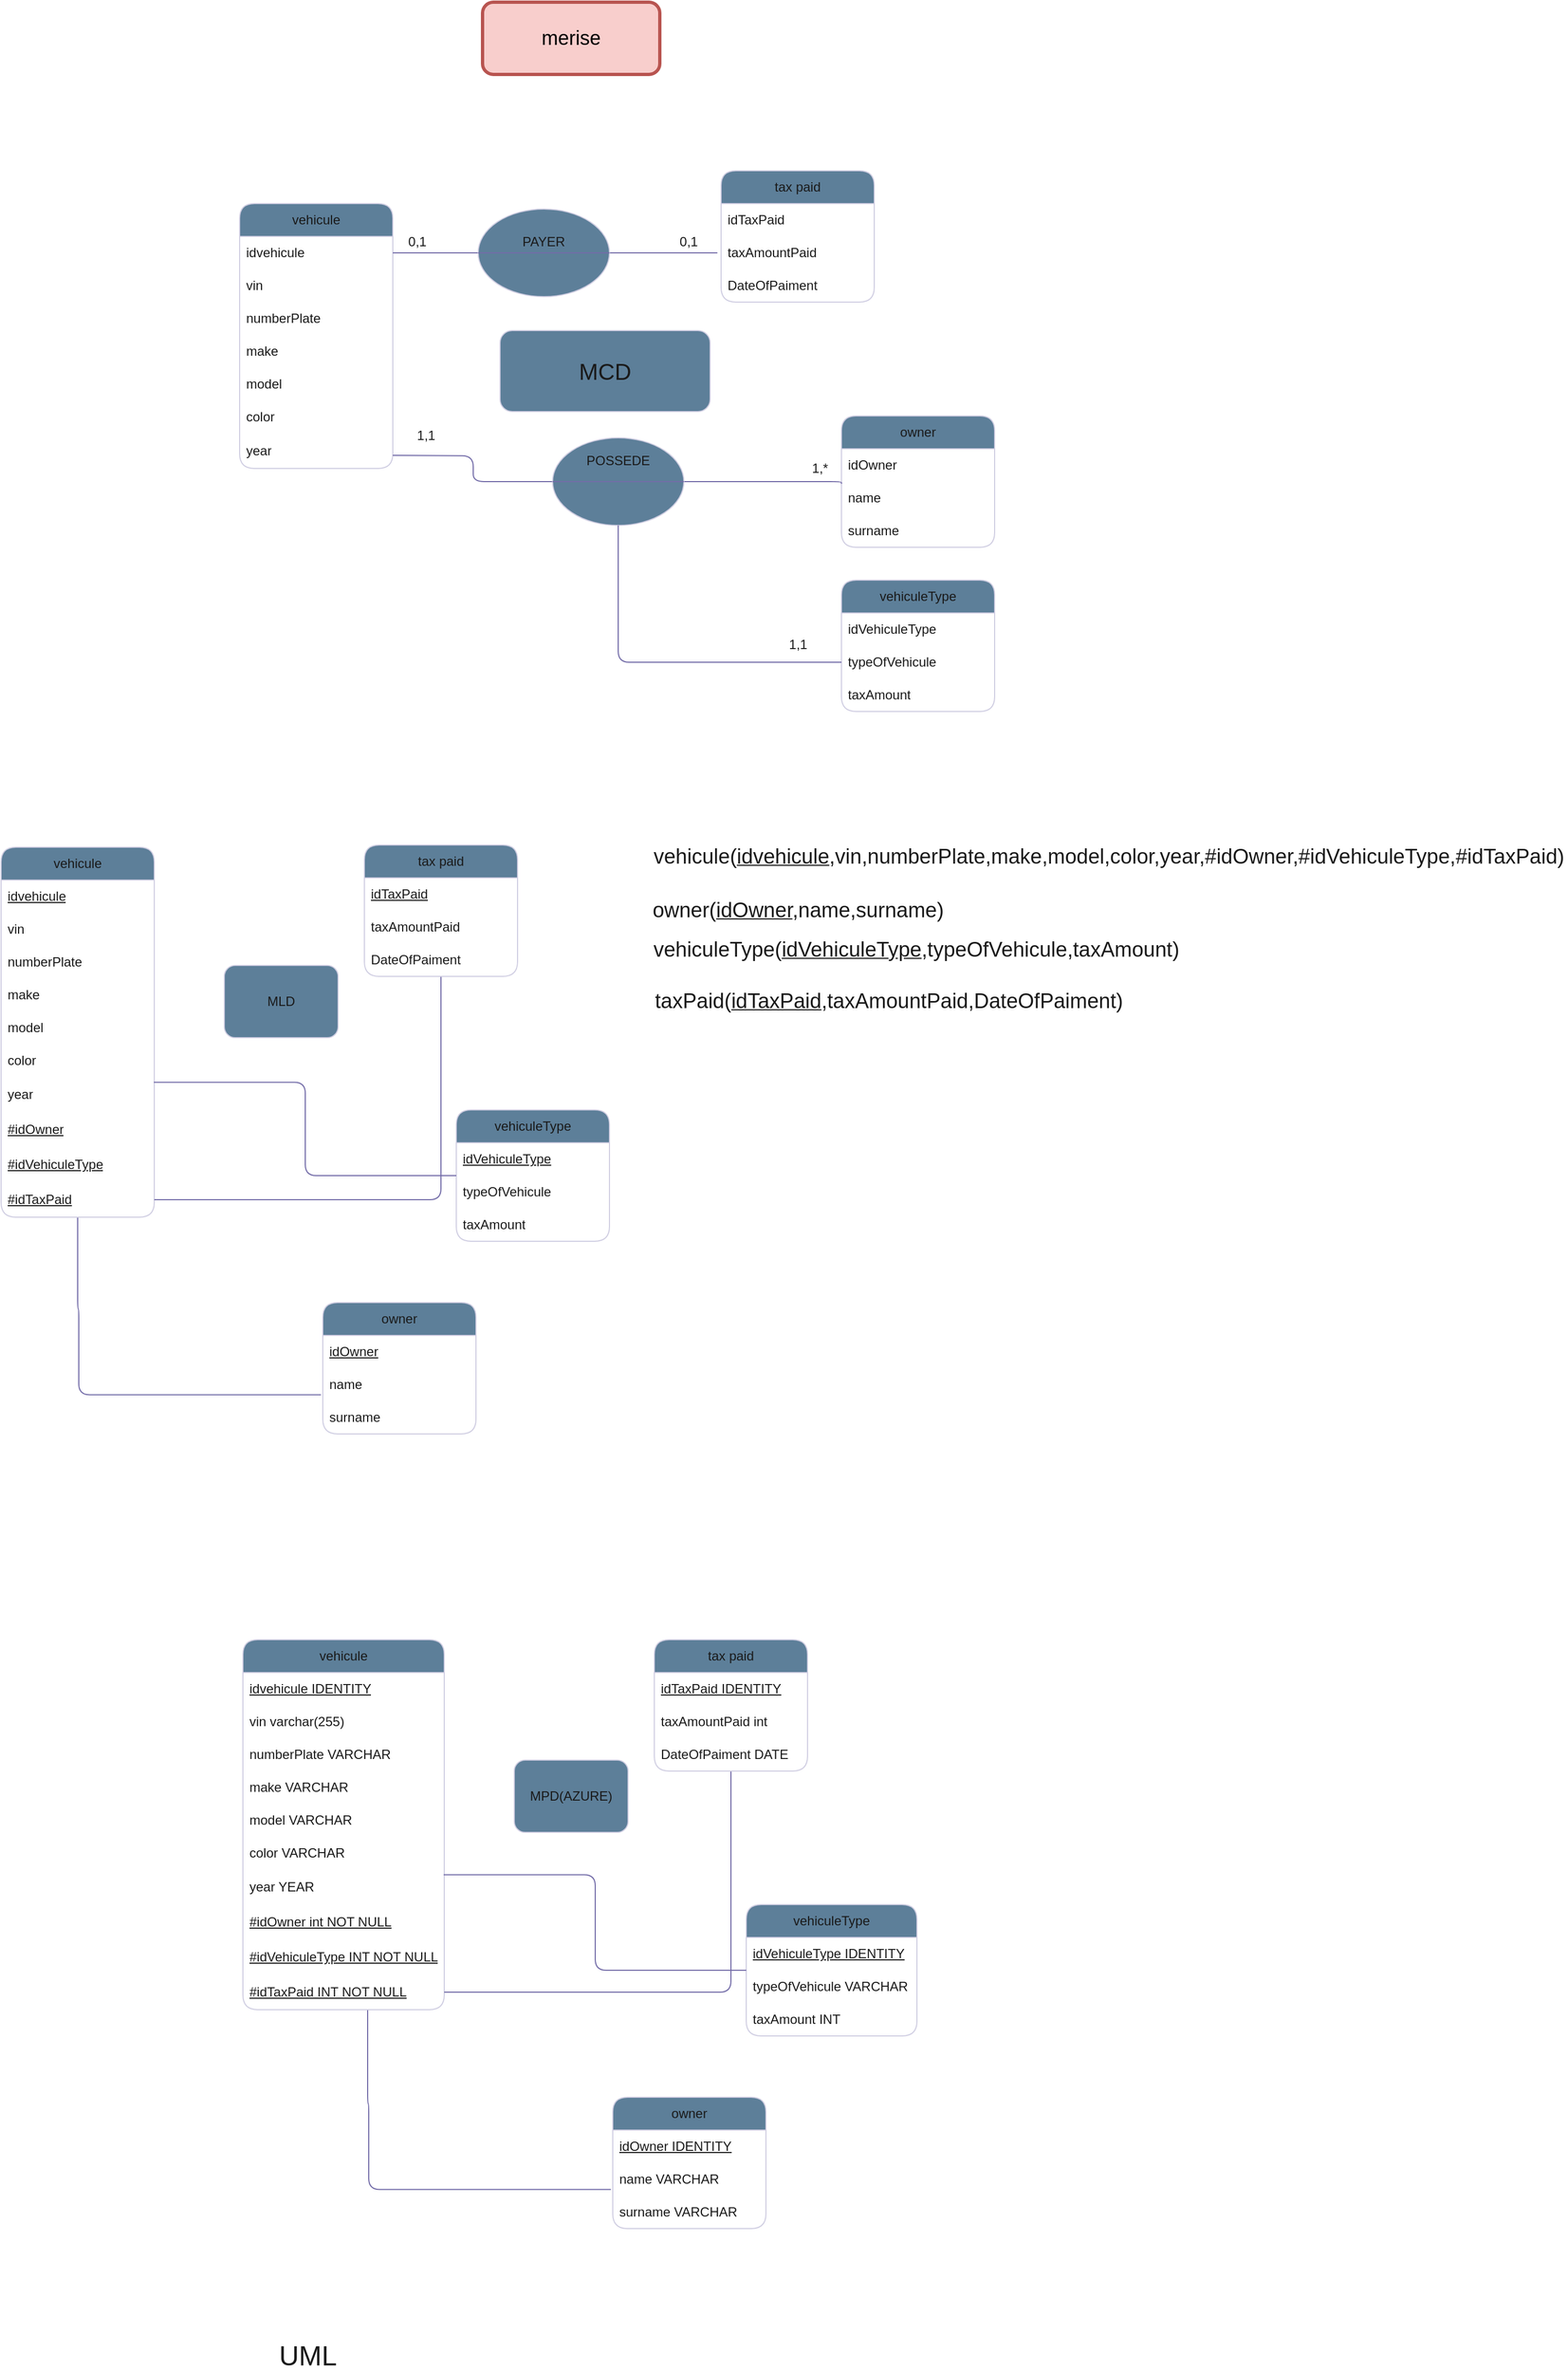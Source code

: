 <mxfile version="23.1.5" type="github">
  <diagram id="C5RBs43oDa-KdzZeNtuy" name="Page-1">
    <mxGraphModel dx="1429" dy="2435" grid="1" gridSize="22" guides="1" tooltips="1" connect="1" arrows="1" fold="1" page="1" pageScale="1" pageWidth="1200" pageHeight="1600" math="0" shadow="0">
      <root>
        <mxCell id="WIyWlLk6GJQsqaUBKTNV-0" />
        <mxCell id="WIyWlLk6GJQsqaUBKTNV-1" parent="WIyWlLk6GJQsqaUBKTNV-0" />
        <mxCell id="b2RJDhuck7k-rT2xG-7A-0" value="vehicule" style="swimlane;fontStyle=0;childLayout=stackLayout;horizontal=1;startSize=30;horizontalStack=0;resizeParent=1;resizeParentMax=0;resizeLast=0;collapsible=1;marginBottom=0;whiteSpace=wrap;html=1;rounded=1;labelBackgroundColor=none;fillColor=#5D7F99;strokeColor=#D0CEE2;fontColor=#1A1A1A;" parent="WIyWlLk6GJQsqaUBKTNV-1" vertex="1">
          <mxGeometry x="239" y="-1312" width="140" height="242" as="geometry" />
        </mxCell>
        <mxCell id="b2RJDhuck7k-rT2xG-7A-1" value="idvehicule" style="text;strokeColor=none;fillColor=none;align=left;verticalAlign=middle;spacingLeft=4;spacingRight=4;overflow=hidden;points=[[0,0.5],[1,0.5]];portConstraint=eastwest;rotatable=0;whiteSpace=wrap;html=1;rounded=1;labelBackgroundColor=none;fontColor=#1A1A1A;" parent="b2RJDhuck7k-rT2xG-7A-0" vertex="1">
          <mxGeometry y="30" width="140" height="30" as="geometry" />
        </mxCell>
        <mxCell id="b2RJDhuck7k-rT2xG-7A-2" value="vin" style="text;strokeColor=none;fillColor=none;align=left;verticalAlign=middle;spacingLeft=4;spacingRight=4;overflow=hidden;points=[[0,0.5],[1,0.5]];portConstraint=eastwest;rotatable=0;whiteSpace=wrap;html=1;rounded=1;labelBackgroundColor=none;fontColor=#1A1A1A;" parent="b2RJDhuck7k-rT2xG-7A-0" vertex="1">
          <mxGeometry y="60" width="140" height="30" as="geometry" />
        </mxCell>
        <mxCell id="b2RJDhuck7k-rT2xG-7A-3" value="numberPlate" style="text;strokeColor=none;fillColor=none;align=left;verticalAlign=middle;spacingLeft=4;spacingRight=4;overflow=hidden;points=[[0,0.5],[1,0.5]];portConstraint=eastwest;rotatable=0;whiteSpace=wrap;html=1;rounded=1;labelBackgroundColor=none;fontColor=#1A1A1A;" parent="b2RJDhuck7k-rT2xG-7A-0" vertex="1">
          <mxGeometry y="90" width="140" height="30" as="geometry" />
        </mxCell>
        <mxCell id="b2RJDhuck7k-rT2xG-7A-18" value="make" style="text;strokeColor=none;fillColor=none;align=left;verticalAlign=middle;spacingLeft=4;spacingRight=4;overflow=hidden;points=[[0,0.5],[1,0.5]];portConstraint=eastwest;rotatable=0;whiteSpace=wrap;html=1;rounded=1;labelBackgroundColor=none;fontColor=#1A1A1A;" parent="b2RJDhuck7k-rT2xG-7A-0" vertex="1">
          <mxGeometry y="120" width="140" height="30" as="geometry" />
        </mxCell>
        <mxCell id="b2RJDhuck7k-rT2xG-7A-17" value="model" style="text;strokeColor=none;fillColor=none;align=left;verticalAlign=middle;spacingLeft=4;spacingRight=4;overflow=hidden;points=[[0,0.5],[1,0.5]];portConstraint=eastwest;rotatable=0;whiteSpace=wrap;html=1;rounded=1;labelBackgroundColor=none;fontColor=#1A1A1A;" parent="b2RJDhuck7k-rT2xG-7A-0" vertex="1">
          <mxGeometry y="150" width="140" height="30" as="geometry" />
        </mxCell>
        <mxCell id="b2RJDhuck7k-rT2xG-7A-16" value="color" style="text;strokeColor=none;fillColor=none;align=left;verticalAlign=middle;spacingLeft=4;spacingRight=4;overflow=hidden;points=[[0,0.5],[1,0.5]];portConstraint=eastwest;rotatable=0;whiteSpace=wrap;html=1;rounded=1;labelBackgroundColor=none;fontColor=#1A1A1A;" parent="b2RJDhuck7k-rT2xG-7A-0" vertex="1">
          <mxGeometry y="180" width="140" height="30" as="geometry" />
        </mxCell>
        <mxCell id="b2RJDhuck7k-rT2xG-7A-20" value="year" style="text;strokeColor=none;fillColor=none;align=left;verticalAlign=middle;spacingLeft=4;spacingRight=4;overflow=hidden;points=[[0,0.5],[1,0.5]];portConstraint=eastwest;rotatable=0;whiteSpace=wrap;html=1;rounded=1;labelBackgroundColor=none;fontColor=#1A1A1A;" parent="b2RJDhuck7k-rT2xG-7A-0" vertex="1">
          <mxGeometry y="210" width="140" height="32" as="geometry" />
        </mxCell>
        <mxCell id="b2RJDhuck7k-rT2xG-7A-4" value="tax paid" style="swimlane;fontStyle=0;childLayout=stackLayout;horizontal=1;startSize=30;horizontalStack=0;resizeParent=1;resizeParentMax=0;resizeLast=0;collapsible=1;marginBottom=0;whiteSpace=wrap;html=1;rounded=1;labelBackgroundColor=none;fillColor=#5D7F99;strokeColor=#D0CEE2;fontColor=#1A1A1A;" parent="WIyWlLk6GJQsqaUBKTNV-1" vertex="1">
          <mxGeometry x="679" y="-1342" width="140" height="120" as="geometry" />
        </mxCell>
        <mxCell id="b2RJDhuck7k-rT2xG-7A-5" value="idTaxPaid" style="text;strokeColor=none;fillColor=none;align=left;verticalAlign=middle;spacingLeft=4;spacingRight=4;overflow=hidden;points=[[0,0.5],[1,0.5]];portConstraint=eastwest;rotatable=0;whiteSpace=wrap;html=1;rounded=1;labelBackgroundColor=none;fontColor=#1A1A1A;" parent="b2RJDhuck7k-rT2xG-7A-4" vertex="1">
          <mxGeometry y="30" width="140" height="30" as="geometry" />
        </mxCell>
        <mxCell id="b2RJDhuck7k-rT2xG-7A-6" value="taxAmountPaid" style="text;strokeColor=none;fillColor=none;align=left;verticalAlign=middle;spacingLeft=4;spacingRight=4;overflow=hidden;points=[[0,0.5],[1,0.5]];portConstraint=eastwest;rotatable=0;whiteSpace=wrap;html=1;rounded=1;labelBackgroundColor=none;fontColor=#1A1A1A;" parent="b2RJDhuck7k-rT2xG-7A-4" vertex="1">
          <mxGeometry y="60" width="140" height="30" as="geometry" />
        </mxCell>
        <mxCell id="b2RJDhuck7k-rT2xG-7A-7" value="DateOfPaiment" style="text;strokeColor=none;fillColor=none;align=left;verticalAlign=middle;spacingLeft=4;spacingRight=4;overflow=hidden;points=[[0,0.5],[1,0.5]];portConstraint=eastwest;rotatable=0;whiteSpace=wrap;html=1;rounded=1;labelBackgroundColor=none;fontColor=#1A1A1A;" parent="b2RJDhuck7k-rT2xG-7A-4" vertex="1">
          <mxGeometry y="90" width="140" height="30" as="geometry" />
        </mxCell>
        <mxCell id="b2RJDhuck7k-rT2xG-7A-8" value="owner" style="swimlane;fontStyle=0;childLayout=stackLayout;horizontal=1;startSize=30;horizontalStack=0;resizeParent=1;resizeParentMax=0;resizeLast=0;collapsible=1;marginBottom=0;whiteSpace=wrap;html=1;rounded=1;labelBackgroundColor=none;fillColor=#5D7F99;strokeColor=#D0CEE2;fontColor=#1A1A1A;" parent="WIyWlLk6GJQsqaUBKTNV-1" vertex="1">
          <mxGeometry x="789" y="-1118" width="140" height="120" as="geometry" />
        </mxCell>
        <mxCell id="b2RJDhuck7k-rT2xG-7A-9" value="idOwner" style="text;strokeColor=none;fillColor=none;align=left;verticalAlign=middle;spacingLeft=4;spacingRight=4;overflow=hidden;points=[[0,0.5],[1,0.5]];portConstraint=eastwest;rotatable=0;whiteSpace=wrap;html=1;rounded=1;labelBackgroundColor=none;fontColor=#1A1A1A;" parent="b2RJDhuck7k-rT2xG-7A-8" vertex="1">
          <mxGeometry y="30" width="140" height="30" as="geometry" />
        </mxCell>
        <mxCell id="b2RJDhuck7k-rT2xG-7A-10" value="name" style="text;strokeColor=none;fillColor=none;align=left;verticalAlign=middle;spacingLeft=4;spacingRight=4;overflow=hidden;points=[[0,0.5],[1,0.5]];portConstraint=eastwest;rotatable=0;whiteSpace=wrap;html=1;rounded=1;labelBackgroundColor=none;fontColor=#1A1A1A;" parent="b2RJDhuck7k-rT2xG-7A-8" vertex="1">
          <mxGeometry y="60" width="140" height="30" as="geometry" />
        </mxCell>
        <mxCell id="b2RJDhuck7k-rT2xG-7A-11" value="surname" style="text;strokeColor=none;fillColor=none;align=left;verticalAlign=middle;spacingLeft=4;spacingRight=4;overflow=hidden;points=[[0,0.5],[1,0.5]];portConstraint=eastwest;rotatable=0;whiteSpace=wrap;html=1;rounded=1;labelBackgroundColor=none;fontColor=#1A1A1A;" parent="b2RJDhuck7k-rT2xG-7A-8" vertex="1">
          <mxGeometry y="90" width="140" height="30" as="geometry" />
        </mxCell>
        <mxCell id="b2RJDhuck7k-rT2xG-7A-12" value="vehiculeType" style="swimlane;fontStyle=0;childLayout=stackLayout;horizontal=1;startSize=30;horizontalStack=0;resizeParent=1;resizeParentMax=0;resizeLast=0;collapsible=1;marginBottom=0;whiteSpace=wrap;html=1;rounded=1;labelBackgroundColor=none;fillColor=#5D7F99;strokeColor=#D0CEE2;fontColor=#1A1A1A;" parent="WIyWlLk6GJQsqaUBKTNV-1" vertex="1">
          <mxGeometry x="789" y="-968" width="140" height="120" as="geometry" />
        </mxCell>
        <mxCell id="b2RJDhuck7k-rT2xG-7A-13" value="idVehiculeType" style="text;strokeColor=none;fillColor=none;align=left;verticalAlign=middle;spacingLeft=4;spacingRight=4;overflow=hidden;points=[[0,0.5],[1,0.5]];portConstraint=eastwest;rotatable=0;whiteSpace=wrap;html=1;rounded=1;labelBackgroundColor=none;fontColor=#1A1A1A;" parent="b2RJDhuck7k-rT2xG-7A-12" vertex="1">
          <mxGeometry y="30" width="140" height="30" as="geometry" />
        </mxCell>
        <mxCell id="b2RJDhuck7k-rT2xG-7A-14" value="typeOfVehicule" style="text;strokeColor=none;fillColor=none;align=left;verticalAlign=middle;spacingLeft=4;spacingRight=4;overflow=hidden;points=[[0,0.5],[1,0.5]];portConstraint=eastwest;rotatable=0;whiteSpace=wrap;html=1;rounded=1;labelBackgroundColor=none;fontColor=#1A1A1A;" parent="b2RJDhuck7k-rT2xG-7A-12" vertex="1">
          <mxGeometry y="60" width="140" height="30" as="geometry" />
        </mxCell>
        <mxCell id="b2RJDhuck7k-rT2xG-7A-15" value="taxAmount" style="text;strokeColor=none;fillColor=none;align=left;verticalAlign=middle;spacingLeft=4;spacingRight=4;overflow=hidden;points=[[0,0.5],[1,0.5]];portConstraint=eastwest;rotatable=0;whiteSpace=wrap;html=1;rounded=1;labelBackgroundColor=none;fontColor=#1A1A1A;" parent="b2RJDhuck7k-rT2xG-7A-12" vertex="1">
          <mxGeometry y="90" width="140" height="30" as="geometry" />
        </mxCell>
        <mxCell id="b2RJDhuck7k-rT2xG-7A-25" style="edgeStyle=orthogonalEdgeStyle;rounded=1;orthogonalLoop=1;jettySize=auto;html=1;endArrow=none;endFill=0;exitX=1;exitY=0.5;exitDx=0;exitDy=0;labelBackgroundColor=none;strokeColor=#736CA8;fontColor=default;" parent="WIyWlLk6GJQsqaUBKTNV-1" edge="1">
          <mxGeometry relative="1" as="geometry">
            <mxPoint x="645" y="-1058" as="sourcePoint" />
            <mxPoint x="789" y="-1056" as="targetPoint" />
            <Array as="points">
              <mxPoint x="789" y="-1058" />
            </Array>
          </mxGeometry>
        </mxCell>
        <mxCell id="b2RJDhuck7k-rT2xG-7A-27" style="edgeStyle=orthogonalEdgeStyle;rounded=1;orthogonalLoop=1;jettySize=auto;html=1;entryX=1;entryY=0.5;entryDx=0;entryDy=0;endArrow=none;endFill=0;labelBackgroundColor=none;strokeColor=#736CA8;fontColor=default;" parent="WIyWlLk6GJQsqaUBKTNV-1" source="b2RJDhuck7k-rT2xG-7A-51" target="b2RJDhuck7k-rT2xG-7A-1" edge="1">
          <mxGeometry relative="1" as="geometry">
            <mxPoint x="569" y="-1267" as="sourcePoint" />
            <Array as="points" />
          </mxGeometry>
        </mxCell>
        <mxCell id="b2RJDhuck7k-rT2xG-7A-29" value="0,1" style="text;html=1;align=center;verticalAlign=middle;resizable=0;points=[];autosize=1;strokeColor=none;fillColor=none;rounded=1;labelBackgroundColor=none;fontColor=#1A1A1A;" parent="WIyWlLk6GJQsqaUBKTNV-1" vertex="1">
          <mxGeometry x="627" y="-1299" width="44" height="44" as="geometry" />
        </mxCell>
        <mxCell id="b2RJDhuck7k-rT2xG-7A-31" value="1,*" style="text;html=1;align=center;verticalAlign=middle;resizable=0;points=[];autosize=1;strokeColor=none;fillColor=none;strokeWidth=6;rounded=1;labelBackgroundColor=none;fontColor=#1A1A1A;" parent="WIyWlLk6GJQsqaUBKTNV-1" vertex="1">
          <mxGeometry x="747" y="-1092" width="44" height="44" as="geometry" />
        </mxCell>
        <mxCell id="b2RJDhuck7k-rT2xG-7A-37" value="0,1" style="text;html=1;align=center;verticalAlign=middle;resizable=0;points=[];autosize=1;strokeColor=none;fillColor=none;rounded=1;labelBackgroundColor=none;fontColor=#1A1A1A;" parent="WIyWlLk6GJQsqaUBKTNV-1" vertex="1">
          <mxGeometry x="379" y="-1299" width="44" height="44" as="geometry" />
        </mxCell>
        <mxCell id="b2RJDhuck7k-rT2xG-7A-40" value="&lt;font style=&quot;font-size: 21px;&quot;&gt;MCD&lt;/font&gt;" style="text;html=1;align=center;verticalAlign=middle;whiteSpace=wrap;rounded=1;fillColor=#5D7F99;strokeColor=#D0CEE2;perimeterSpacing=1;imageWidth=27;imageHeight=24;arcSize=15;labelBackgroundColor=none;fontColor=#1A1A1A;" parent="WIyWlLk6GJQsqaUBKTNV-1" vertex="1">
          <mxGeometry x="477" y="-1196" width="192" height="74" as="geometry" />
        </mxCell>
        <mxCell id="b2RJDhuck7k-rT2xG-7A-48" value="" style="edgeStyle=orthogonalEdgeStyle;rounded=1;orthogonalLoop=1;jettySize=auto;html=1;entryX=0;entryY=0.5;entryDx=0;entryDy=0;endArrow=none;endFill=0;exitX=-0.046;exitY=0.386;exitDx=0;exitDy=0;exitPerimeter=0;labelBackgroundColor=none;strokeColor=#736CA8;fontColor=default;" parent="WIyWlLk6GJQsqaUBKTNV-1" target="b2RJDhuck7k-rT2xG-7A-47" edge="1">
          <mxGeometry relative="1" as="geometry">
            <mxPoint x="378.976" y="-1082.016" as="sourcePoint" />
            <mxPoint x="789" y="-1057" as="targetPoint" />
          </mxGeometry>
        </mxCell>
        <mxCell id="b2RJDhuck7k-rT2xG-7A-47" value="" style="ellipse;whiteSpace=wrap;html=1;rounded=1;labelBackgroundColor=none;fillColor=#5D7F99;strokeColor=#D0CEE2;fontColor=#1A1A1A;" parent="WIyWlLk6GJQsqaUBKTNV-1" vertex="1">
          <mxGeometry x="525" y="-1098" width="120" height="80" as="geometry" />
        </mxCell>
        <mxCell id="b2RJDhuck7k-rT2xG-7A-49" value="" style="endArrow=none;html=1;rounded=1;entryX=1;entryY=0.5;entryDx=0;entryDy=0;exitX=0;exitY=0.5;exitDx=0;exitDy=0;labelBackgroundColor=none;strokeColor=#736CA8;fontColor=default;" parent="WIyWlLk6GJQsqaUBKTNV-1" source="b2RJDhuck7k-rT2xG-7A-47" target="b2RJDhuck7k-rT2xG-7A-47" edge="1">
          <mxGeometry width="50" height="50" relative="1" as="geometry">
            <mxPoint x="525" y="-1138" as="sourcePoint" />
            <mxPoint x="575" y="-1188" as="targetPoint" />
          </mxGeometry>
        </mxCell>
        <mxCell id="b2RJDhuck7k-rT2xG-7A-50" value="POSSEDE" style="text;html=1;align=center;verticalAlign=middle;whiteSpace=wrap;rounded=1;labelBackgroundColor=none;fontColor=#1A1A1A;" parent="WIyWlLk6GJQsqaUBKTNV-1" vertex="1">
          <mxGeometry x="555" y="-1092" width="60" height="30" as="geometry" />
        </mxCell>
        <mxCell id="b2RJDhuck7k-rT2xG-7A-52" value="" style="edgeStyle=orthogonalEdgeStyle;rounded=1;orthogonalLoop=1;jettySize=auto;html=1;entryX=1;entryY=0.5;entryDx=0;entryDy=0;endArrow=none;endFill=0;labelBackgroundColor=none;strokeColor=#736CA8;fontColor=default;" parent="WIyWlLk6GJQsqaUBKTNV-1" target="b2RJDhuck7k-rT2xG-7A-51" edge="1">
          <mxGeometry relative="1" as="geometry">
            <mxPoint x="667" y="-1267" as="sourcePoint" />
            <mxPoint x="379" y="-1267" as="targetPoint" />
            <Array as="points">
              <mxPoint x="679" y="-1267" />
              <mxPoint x="679" y="-1267" />
            </Array>
          </mxGeometry>
        </mxCell>
        <mxCell id="b2RJDhuck7k-rT2xG-7A-51" value="" style="ellipse;whiteSpace=wrap;html=1;rounded=1;labelBackgroundColor=none;fillColor=#5D7F99;strokeColor=#D0CEE2;fontColor=#1A1A1A;" parent="WIyWlLk6GJQsqaUBKTNV-1" vertex="1">
          <mxGeometry x="457" y="-1307" width="120" height="80" as="geometry" />
        </mxCell>
        <mxCell id="b2RJDhuck7k-rT2xG-7A-53" value="" style="endArrow=none;html=1;rounded=1;labelBackgroundColor=none;strokeColor=#736CA8;fontColor=default;" parent="WIyWlLk6GJQsqaUBKTNV-1" source="b2RJDhuck7k-rT2xG-7A-51" edge="1">
          <mxGeometry width="50" height="50" relative="1" as="geometry">
            <mxPoint x="525" y="-1226" as="sourcePoint" />
            <mxPoint x="575" y="-1276" as="targetPoint" />
          </mxGeometry>
        </mxCell>
        <mxCell id="b2RJDhuck7k-rT2xG-7A-55" value="" style="endArrow=none;html=1;rounded=1;entryX=1;entryY=0.5;entryDx=0;entryDy=0;exitX=0;exitY=0.5;exitDx=0;exitDy=0;labelBackgroundColor=none;strokeColor=#736CA8;fontColor=default;" parent="WIyWlLk6GJQsqaUBKTNV-1" source="b2RJDhuck7k-rT2xG-7A-51" target="b2RJDhuck7k-rT2xG-7A-51" edge="1">
          <mxGeometry width="50" height="50" relative="1" as="geometry">
            <mxPoint x="457" y="-1262" as="sourcePoint" />
            <mxPoint x="507" y="-1312" as="targetPoint" />
          </mxGeometry>
        </mxCell>
        <mxCell id="b2RJDhuck7k-rT2xG-7A-56" value="PAYER" style="text;html=1;align=center;verticalAlign=middle;whiteSpace=wrap;rounded=1;labelBackgroundColor=none;fontColor=#1A1A1A;" parent="WIyWlLk6GJQsqaUBKTNV-1" vertex="1">
          <mxGeometry x="487" y="-1292" width="60" height="30" as="geometry" />
        </mxCell>
        <mxCell id="b2RJDhuck7k-rT2xG-7A-64" value="1,1" style="text;html=1;align=center;verticalAlign=middle;resizable=0;points=[];autosize=1;strokeColor=none;fillColor=none;strokeWidth=6;rounded=1;labelBackgroundColor=none;fontColor=#1A1A1A;" parent="WIyWlLk6GJQsqaUBKTNV-1" vertex="1">
          <mxGeometry x="727" y="-931" width="44" height="44" as="geometry" />
        </mxCell>
        <mxCell id="b2RJDhuck7k-rT2xG-7A-67" value="1,1" style="text;html=1;align=center;verticalAlign=middle;resizable=0;points=[];autosize=1;strokeColor=none;fillColor=none;strokeWidth=6;rounded=1;labelBackgroundColor=none;fontColor=#1A1A1A;" parent="WIyWlLk6GJQsqaUBKTNV-1" vertex="1">
          <mxGeometry x="387" y="-1122" width="44" height="44" as="geometry" />
        </mxCell>
        <mxCell id="b2RJDhuck7k-rT2xG-7A-69" style="edgeStyle=orthogonalEdgeStyle;rounded=1;orthogonalLoop=1;jettySize=auto;html=1;entryX=0.5;entryY=1;entryDx=0;entryDy=0;endArrow=none;endFill=0;labelBackgroundColor=none;strokeColor=#736CA8;fontColor=default;" parent="WIyWlLk6GJQsqaUBKTNV-1" source="b2RJDhuck7k-rT2xG-7A-14" target="b2RJDhuck7k-rT2xG-7A-47" edge="1">
          <mxGeometry relative="1" as="geometry" />
        </mxCell>
        <mxCell id="_83wY9tQXMiuMrTnx9jU-0" value="&lt;font style=&quot;font-size: 18px;&quot;&gt;merise&lt;/font&gt;" style="text;html=1;align=center;verticalAlign=middle;whiteSpace=wrap;rounded=1;perimeterSpacing=3;strokeWidth=3;fillColor=#f8cecc;strokeColor=#b85450;labelBackgroundColor=none;" vertex="1" parent="WIyWlLk6GJQsqaUBKTNV-1">
          <mxGeometry x="461" y="-1496" width="162" height="66" as="geometry" />
        </mxCell>
        <mxCell id="_83wY9tQXMiuMrTnx9jU-35" style="edgeStyle=orthogonalEdgeStyle;rounded=1;orthogonalLoop=1;jettySize=auto;html=1;entryX=-0.012;entryY=-0.19;entryDx=0;entryDy=0;entryPerimeter=0;endArrow=none;endFill=0;labelBackgroundColor=none;strokeColor=#736CA8;fontColor=default;" edge="1" parent="WIyWlLk6GJQsqaUBKTNV-1" source="_83wY9tQXMiuMrTnx9jU-36" target="_83wY9tQXMiuMrTnx9jU-55">
          <mxGeometry relative="1" as="geometry">
            <mxPoint x="91" y="-219" as="targetPoint" />
            <Array as="points">
              <mxPoint x="91" y="-302" />
              <mxPoint x="92" y="-224" />
            </Array>
          </mxGeometry>
        </mxCell>
        <mxCell id="_83wY9tQXMiuMrTnx9jU-36" value="vehicule" style="swimlane;fontStyle=0;childLayout=stackLayout;horizontal=1;startSize=30;horizontalStack=0;resizeParent=1;resizeParentMax=0;resizeLast=0;collapsible=1;marginBottom=0;whiteSpace=wrap;html=1;rounded=1;labelBackgroundColor=none;fillColor=#5D7F99;strokeColor=#D0CEE2;fontColor=#1A1A1A;" vertex="1" parent="WIyWlLk6GJQsqaUBKTNV-1">
          <mxGeometry x="21" y="-724" width="140" height="338" as="geometry" />
        </mxCell>
        <mxCell id="_83wY9tQXMiuMrTnx9jU-37" value="&lt;u&gt;idvehicule&lt;/u&gt;" style="text;strokeColor=none;fillColor=none;align=left;verticalAlign=middle;spacingLeft=4;spacingRight=4;overflow=hidden;points=[[0,0.5],[1,0.5]];portConstraint=eastwest;rotatable=0;whiteSpace=wrap;html=1;rounded=1;labelBackgroundColor=none;fontColor=#1A1A1A;" vertex="1" parent="_83wY9tQXMiuMrTnx9jU-36">
          <mxGeometry y="30" width="140" height="30" as="geometry" />
        </mxCell>
        <mxCell id="_83wY9tQXMiuMrTnx9jU-38" value="vin" style="text;strokeColor=none;fillColor=none;align=left;verticalAlign=middle;spacingLeft=4;spacingRight=4;overflow=hidden;points=[[0,0.5],[1,0.5]];portConstraint=eastwest;rotatable=0;whiteSpace=wrap;html=1;rounded=1;labelBackgroundColor=none;fontColor=#1A1A1A;" vertex="1" parent="_83wY9tQXMiuMrTnx9jU-36">
          <mxGeometry y="60" width="140" height="30" as="geometry" />
        </mxCell>
        <mxCell id="_83wY9tQXMiuMrTnx9jU-39" value="numberPlate" style="text;strokeColor=none;fillColor=none;align=left;verticalAlign=middle;spacingLeft=4;spacingRight=4;overflow=hidden;points=[[0,0.5],[1,0.5]];portConstraint=eastwest;rotatable=0;whiteSpace=wrap;html=1;rounded=1;labelBackgroundColor=none;fontColor=#1A1A1A;" vertex="1" parent="_83wY9tQXMiuMrTnx9jU-36">
          <mxGeometry y="90" width="140" height="30" as="geometry" />
        </mxCell>
        <mxCell id="_83wY9tQXMiuMrTnx9jU-40" value="make" style="text;strokeColor=none;fillColor=none;align=left;verticalAlign=middle;spacingLeft=4;spacingRight=4;overflow=hidden;points=[[0,0.5],[1,0.5]];portConstraint=eastwest;rotatable=0;whiteSpace=wrap;html=1;rounded=1;labelBackgroundColor=none;fontColor=#1A1A1A;" vertex="1" parent="_83wY9tQXMiuMrTnx9jU-36">
          <mxGeometry y="120" width="140" height="30" as="geometry" />
        </mxCell>
        <mxCell id="_83wY9tQXMiuMrTnx9jU-41" value="model" style="text;strokeColor=none;fillColor=none;align=left;verticalAlign=middle;spacingLeft=4;spacingRight=4;overflow=hidden;points=[[0,0.5],[1,0.5]];portConstraint=eastwest;rotatable=0;whiteSpace=wrap;html=1;rounded=1;labelBackgroundColor=none;fontColor=#1A1A1A;" vertex="1" parent="_83wY9tQXMiuMrTnx9jU-36">
          <mxGeometry y="150" width="140" height="30" as="geometry" />
        </mxCell>
        <mxCell id="_83wY9tQXMiuMrTnx9jU-42" value="color" style="text;strokeColor=none;fillColor=none;align=left;verticalAlign=middle;spacingLeft=4;spacingRight=4;overflow=hidden;points=[[0,0.5],[1,0.5]];portConstraint=eastwest;rotatable=0;whiteSpace=wrap;html=1;rounded=1;labelBackgroundColor=none;fontColor=#1A1A1A;" vertex="1" parent="_83wY9tQXMiuMrTnx9jU-36">
          <mxGeometry y="180" width="140" height="30" as="geometry" />
        </mxCell>
        <mxCell id="_83wY9tQXMiuMrTnx9jU-43" value="year" style="text;strokeColor=none;fillColor=none;align=left;verticalAlign=middle;spacingLeft=4;spacingRight=4;overflow=hidden;points=[[0,0.5],[1,0.5]];portConstraint=eastwest;rotatable=0;whiteSpace=wrap;html=1;rounded=1;labelBackgroundColor=none;fontColor=#1A1A1A;" vertex="1" parent="_83wY9tQXMiuMrTnx9jU-36">
          <mxGeometry y="210" width="140" height="32" as="geometry" />
        </mxCell>
        <mxCell id="_83wY9tQXMiuMrTnx9jU-44" value="&lt;u&gt;#idOwner&lt;/u&gt;" style="text;strokeColor=none;fillColor=none;align=left;verticalAlign=middle;spacingLeft=4;spacingRight=4;overflow=hidden;points=[[0,0.5],[1,0.5]];portConstraint=eastwest;rotatable=0;whiteSpace=wrap;html=1;rounded=1;labelBackgroundColor=none;fontColor=#1A1A1A;" vertex="1" parent="_83wY9tQXMiuMrTnx9jU-36">
          <mxGeometry y="242" width="140" height="32" as="geometry" />
        </mxCell>
        <mxCell id="_83wY9tQXMiuMrTnx9jU-45" value="&lt;u&gt;#idVehiculeType&lt;/u&gt;" style="text;strokeColor=none;fillColor=none;align=left;verticalAlign=middle;spacingLeft=4;spacingRight=4;overflow=hidden;points=[[0,0.5],[1,0.5]];portConstraint=eastwest;rotatable=0;whiteSpace=wrap;html=1;rounded=1;labelBackgroundColor=none;fontColor=#1A1A1A;" vertex="1" parent="_83wY9tQXMiuMrTnx9jU-36">
          <mxGeometry y="274" width="140" height="32" as="geometry" />
        </mxCell>
        <mxCell id="_83wY9tQXMiuMrTnx9jU-46" value="&lt;u&gt;#idTaxPaid&lt;/u&gt;" style="text;strokeColor=none;fillColor=none;align=left;verticalAlign=middle;spacingLeft=4;spacingRight=4;overflow=hidden;points=[[0,0.5],[1,0.5]];portConstraint=eastwest;rotatable=0;whiteSpace=wrap;html=1;rounded=1;labelBackgroundColor=none;fontColor=#1A1A1A;" vertex="1" parent="_83wY9tQXMiuMrTnx9jU-36">
          <mxGeometry y="306" width="140" height="32" as="geometry" />
        </mxCell>
        <mxCell id="_83wY9tQXMiuMrTnx9jU-47" style="edgeStyle=orthogonalEdgeStyle;rounded=1;orthogonalLoop=1;jettySize=auto;html=1;endArrow=none;endFill=0;labelBackgroundColor=none;strokeColor=#736CA8;fontColor=default;" edge="1" parent="WIyWlLk6GJQsqaUBKTNV-1" source="_83wY9tQXMiuMrTnx9jU-48" target="_83wY9tQXMiuMrTnx9jU-46">
          <mxGeometry relative="1" as="geometry" />
        </mxCell>
        <mxCell id="_83wY9tQXMiuMrTnx9jU-48" value="tax paid" style="swimlane;fontStyle=0;childLayout=stackLayout;horizontal=1;startSize=30;horizontalStack=0;resizeParent=1;resizeParentMax=0;resizeLast=0;collapsible=1;marginBottom=0;whiteSpace=wrap;html=1;rounded=1;labelBackgroundColor=none;fillColor=#5D7F99;strokeColor=#D0CEE2;fontColor=#1A1A1A;" vertex="1" parent="WIyWlLk6GJQsqaUBKTNV-1">
          <mxGeometry x="353" y="-726" width="140" height="120" as="geometry" />
        </mxCell>
        <mxCell id="_83wY9tQXMiuMrTnx9jU-49" value="&lt;u&gt;idTaxPaid&lt;/u&gt;" style="text;strokeColor=none;fillColor=none;align=left;verticalAlign=middle;spacingLeft=4;spacingRight=4;overflow=hidden;points=[[0,0.5],[1,0.5]];portConstraint=eastwest;rotatable=0;whiteSpace=wrap;html=1;rounded=1;labelBackgroundColor=none;fontColor=#1A1A1A;" vertex="1" parent="_83wY9tQXMiuMrTnx9jU-48">
          <mxGeometry y="30" width="140" height="30" as="geometry" />
        </mxCell>
        <mxCell id="_83wY9tQXMiuMrTnx9jU-50" value="taxAmountPaid" style="text;strokeColor=none;fillColor=none;align=left;verticalAlign=middle;spacingLeft=4;spacingRight=4;overflow=hidden;points=[[0,0.5],[1,0.5]];portConstraint=eastwest;rotatable=0;whiteSpace=wrap;html=1;rounded=1;labelBackgroundColor=none;fontColor=#1A1A1A;" vertex="1" parent="_83wY9tQXMiuMrTnx9jU-48">
          <mxGeometry y="60" width="140" height="30" as="geometry" />
        </mxCell>
        <mxCell id="_83wY9tQXMiuMrTnx9jU-51" value="DateOfPaiment" style="text;strokeColor=none;fillColor=none;align=left;verticalAlign=middle;spacingLeft=4;spacingRight=4;overflow=hidden;points=[[0,0.5],[1,0.5]];portConstraint=eastwest;rotatable=0;whiteSpace=wrap;html=1;rounded=1;labelBackgroundColor=none;fontColor=#1A1A1A;" vertex="1" parent="_83wY9tQXMiuMrTnx9jU-48">
          <mxGeometry y="90" width="140" height="30" as="geometry" />
        </mxCell>
        <mxCell id="_83wY9tQXMiuMrTnx9jU-52" value="owner" style="swimlane;fontStyle=0;childLayout=stackLayout;horizontal=1;startSize=30;horizontalStack=0;resizeParent=1;resizeParentMax=0;resizeLast=0;collapsible=1;marginBottom=0;whiteSpace=wrap;html=1;rounded=1;labelBackgroundColor=none;fillColor=#5D7F99;strokeColor=#D0CEE2;fontColor=#1A1A1A;" vertex="1" parent="WIyWlLk6GJQsqaUBKTNV-1">
          <mxGeometry x="315" y="-308" width="140" height="120" as="geometry" />
        </mxCell>
        <mxCell id="_83wY9tQXMiuMrTnx9jU-53" value="&lt;u&gt;idOwner&lt;/u&gt;" style="text;strokeColor=none;fillColor=none;align=left;verticalAlign=middle;spacingLeft=4;spacingRight=4;overflow=hidden;points=[[0,0.5],[1,0.5]];portConstraint=eastwest;rotatable=0;whiteSpace=wrap;html=1;rounded=1;labelBackgroundColor=none;fontColor=#1A1A1A;" vertex="1" parent="_83wY9tQXMiuMrTnx9jU-52">
          <mxGeometry y="30" width="140" height="30" as="geometry" />
        </mxCell>
        <mxCell id="_83wY9tQXMiuMrTnx9jU-54" value="name" style="text;strokeColor=none;fillColor=none;align=left;verticalAlign=middle;spacingLeft=4;spacingRight=4;overflow=hidden;points=[[0,0.5],[1,0.5]];portConstraint=eastwest;rotatable=0;whiteSpace=wrap;html=1;rounded=1;labelBackgroundColor=none;fontColor=#1A1A1A;" vertex="1" parent="_83wY9tQXMiuMrTnx9jU-52">
          <mxGeometry y="60" width="140" height="30" as="geometry" />
        </mxCell>
        <mxCell id="_83wY9tQXMiuMrTnx9jU-55" value="surname" style="text;strokeColor=none;fillColor=none;align=left;verticalAlign=middle;spacingLeft=4;spacingRight=4;overflow=hidden;points=[[0,0.5],[1,0.5]];portConstraint=eastwest;rotatable=0;whiteSpace=wrap;html=1;rounded=1;labelBackgroundColor=none;fontColor=#1A1A1A;" vertex="1" parent="_83wY9tQXMiuMrTnx9jU-52">
          <mxGeometry y="90" width="140" height="30" as="geometry" />
        </mxCell>
        <mxCell id="_83wY9tQXMiuMrTnx9jU-56" value="vehiculeType" style="swimlane;fontStyle=0;childLayout=stackLayout;horizontal=1;startSize=30;horizontalStack=0;resizeParent=1;resizeParentMax=0;resizeLast=0;collapsible=1;marginBottom=0;whiteSpace=wrap;html=1;rounded=1;labelBackgroundColor=none;fillColor=#5D7F99;strokeColor=#D0CEE2;fontColor=#1A1A1A;" vertex="1" parent="WIyWlLk6GJQsqaUBKTNV-1">
          <mxGeometry x="437" y="-484" width="140" height="120" as="geometry" />
        </mxCell>
        <mxCell id="_83wY9tQXMiuMrTnx9jU-57" value="&lt;u&gt;idVehiculeType&lt;/u&gt;" style="text;strokeColor=none;fillColor=none;align=left;verticalAlign=middle;spacingLeft=4;spacingRight=4;overflow=hidden;points=[[0,0.5],[1,0.5]];portConstraint=eastwest;rotatable=0;whiteSpace=wrap;html=1;rounded=1;labelBackgroundColor=none;fontColor=#1A1A1A;" vertex="1" parent="_83wY9tQXMiuMrTnx9jU-56">
          <mxGeometry y="30" width="140" height="30" as="geometry" />
        </mxCell>
        <mxCell id="_83wY9tQXMiuMrTnx9jU-58" value="typeOfVehicule" style="text;strokeColor=none;fillColor=none;align=left;verticalAlign=middle;spacingLeft=4;spacingRight=4;overflow=hidden;points=[[0,0.5],[1,0.5]];portConstraint=eastwest;rotatable=0;whiteSpace=wrap;html=1;rounded=1;labelBackgroundColor=none;fontColor=#1A1A1A;" vertex="1" parent="_83wY9tQXMiuMrTnx9jU-56">
          <mxGeometry y="60" width="140" height="30" as="geometry" />
        </mxCell>
        <mxCell id="_83wY9tQXMiuMrTnx9jU-59" value="taxAmount" style="text;strokeColor=none;fillColor=none;align=left;verticalAlign=middle;spacingLeft=4;spacingRight=4;overflow=hidden;points=[[0,0.5],[1,0.5]];portConstraint=eastwest;rotatable=0;whiteSpace=wrap;html=1;rounded=1;labelBackgroundColor=none;fontColor=#1A1A1A;" vertex="1" parent="_83wY9tQXMiuMrTnx9jU-56">
          <mxGeometry y="90" width="140" height="30" as="geometry" />
        </mxCell>
        <mxCell id="_83wY9tQXMiuMrTnx9jU-60" style="edgeStyle=orthogonalEdgeStyle;rounded=1;orthogonalLoop=1;jettySize=auto;html=1;entryX=0.997;entryY=0.149;entryDx=0;entryDy=0;entryPerimeter=0;endArrow=none;endFill=0;labelBackgroundColor=none;strokeColor=#736CA8;fontColor=default;" edge="1" parent="WIyWlLk6GJQsqaUBKTNV-1" source="_83wY9tQXMiuMrTnx9jU-56" target="_83wY9tQXMiuMrTnx9jU-43">
          <mxGeometry relative="1" as="geometry" />
        </mxCell>
        <mxCell id="_83wY9tQXMiuMrTnx9jU-61" value="MLD" style="text;html=1;align=center;verticalAlign=middle;whiteSpace=wrap;rounded=1;fillColor=#5D7F99;strokeColor=#D0CEE2;labelBackgroundColor=none;fontColor=#1A1A1A;" vertex="1" parent="WIyWlLk6GJQsqaUBKTNV-1">
          <mxGeometry x="225" y="-616" width="104" height="66" as="geometry" />
        </mxCell>
        <mxCell id="_83wY9tQXMiuMrTnx9jU-62" style="edgeStyle=orthogonalEdgeStyle;rounded=1;orthogonalLoop=1;jettySize=auto;html=1;entryX=-0.012;entryY=-0.19;entryDx=0;entryDy=0;entryPerimeter=0;endArrow=none;endFill=0;labelBackgroundColor=none;strokeColor=#736CA8;fontColor=default;" edge="1" parent="WIyWlLk6GJQsqaUBKTNV-1" source="_83wY9tQXMiuMrTnx9jU-63" target="_83wY9tQXMiuMrTnx9jU-82">
          <mxGeometry relative="1" as="geometry">
            <mxPoint x="356" y="507" as="targetPoint" />
            <Array as="points">
              <mxPoint x="356" y="424" />
              <mxPoint x="357" y="502" />
            </Array>
          </mxGeometry>
        </mxCell>
        <mxCell id="_83wY9tQXMiuMrTnx9jU-63" value="vehicule" style="swimlane;fontStyle=0;childLayout=stackLayout;horizontal=1;startSize=30;horizontalStack=0;resizeParent=1;resizeParentMax=0;resizeLast=0;collapsible=1;marginBottom=0;whiteSpace=wrap;html=1;rounded=1;labelBackgroundColor=none;fillColor=#5D7F99;strokeColor=#D0CEE2;fontColor=#1A1A1A;" vertex="1" parent="WIyWlLk6GJQsqaUBKTNV-1">
          <mxGeometry x="242" width="184" height="338" as="geometry" />
        </mxCell>
        <mxCell id="_83wY9tQXMiuMrTnx9jU-64" value="&lt;u&gt;idvehicule IDENTITY&lt;/u&gt;" style="text;strokeColor=none;fillColor=none;align=left;verticalAlign=middle;spacingLeft=4;spacingRight=4;overflow=hidden;points=[[0,0.5],[1,0.5]];portConstraint=eastwest;rotatable=0;whiteSpace=wrap;html=1;rounded=1;labelBackgroundColor=none;fontColor=#1A1A1A;" vertex="1" parent="_83wY9tQXMiuMrTnx9jU-63">
          <mxGeometry y="30" width="184" height="30" as="geometry" />
        </mxCell>
        <mxCell id="_83wY9tQXMiuMrTnx9jU-65" value="vin varchar(255)" style="text;strokeColor=none;fillColor=none;align=left;verticalAlign=middle;spacingLeft=4;spacingRight=4;overflow=hidden;points=[[0,0.5],[1,0.5]];portConstraint=eastwest;rotatable=0;whiteSpace=wrap;html=1;rounded=1;labelBackgroundColor=none;fontColor=#1A1A1A;" vertex="1" parent="_83wY9tQXMiuMrTnx9jU-63">
          <mxGeometry y="60" width="184" height="30" as="geometry" />
        </mxCell>
        <mxCell id="_83wY9tQXMiuMrTnx9jU-66" value="numberPlate VARCHAR" style="text;strokeColor=none;fillColor=none;align=left;verticalAlign=middle;spacingLeft=4;spacingRight=4;overflow=hidden;points=[[0,0.5],[1,0.5]];portConstraint=eastwest;rotatable=0;whiteSpace=wrap;html=1;rounded=1;labelBackgroundColor=none;fontColor=#1A1A1A;" vertex="1" parent="_83wY9tQXMiuMrTnx9jU-63">
          <mxGeometry y="90" width="184" height="30" as="geometry" />
        </mxCell>
        <mxCell id="_83wY9tQXMiuMrTnx9jU-67" value="make VARCHAR" style="text;strokeColor=none;fillColor=none;align=left;verticalAlign=middle;spacingLeft=4;spacingRight=4;overflow=hidden;points=[[0,0.5],[1,0.5]];portConstraint=eastwest;rotatable=0;whiteSpace=wrap;html=1;rounded=1;labelBackgroundColor=none;fontColor=#1A1A1A;" vertex="1" parent="_83wY9tQXMiuMrTnx9jU-63">
          <mxGeometry y="120" width="184" height="30" as="geometry" />
        </mxCell>
        <mxCell id="_83wY9tQXMiuMrTnx9jU-68" value="model VARCHAR" style="text;strokeColor=none;fillColor=none;align=left;verticalAlign=middle;spacingLeft=4;spacingRight=4;overflow=hidden;points=[[0,0.5],[1,0.5]];portConstraint=eastwest;rotatable=0;whiteSpace=wrap;html=1;rounded=1;labelBackgroundColor=none;fontColor=#1A1A1A;" vertex="1" parent="_83wY9tQXMiuMrTnx9jU-63">
          <mxGeometry y="150" width="184" height="30" as="geometry" />
        </mxCell>
        <mxCell id="_83wY9tQXMiuMrTnx9jU-69" value="color VARCHAR" style="text;strokeColor=none;fillColor=none;align=left;verticalAlign=middle;spacingLeft=4;spacingRight=4;overflow=hidden;points=[[0,0.5],[1,0.5]];portConstraint=eastwest;rotatable=0;whiteSpace=wrap;html=1;rounded=1;labelBackgroundColor=none;fontColor=#1A1A1A;" vertex="1" parent="_83wY9tQXMiuMrTnx9jU-63">
          <mxGeometry y="180" width="184" height="30" as="geometry" />
        </mxCell>
        <mxCell id="_83wY9tQXMiuMrTnx9jU-70" value="year YEAR" style="text;strokeColor=none;fillColor=none;align=left;verticalAlign=middle;spacingLeft=4;spacingRight=4;overflow=hidden;points=[[0,0.5],[1,0.5]];portConstraint=eastwest;rotatable=0;whiteSpace=wrap;html=1;rounded=1;labelBackgroundColor=none;fontColor=#1A1A1A;" vertex="1" parent="_83wY9tQXMiuMrTnx9jU-63">
          <mxGeometry y="210" width="184" height="32" as="geometry" />
        </mxCell>
        <mxCell id="_83wY9tQXMiuMrTnx9jU-71" value="&lt;u&gt;#idOwner int NOT NULL&lt;/u&gt;" style="text;strokeColor=none;fillColor=none;align=left;verticalAlign=middle;spacingLeft=4;spacingRight=4;overflow=hidden;points=[[0,0.5],[1,0.5]];portConstraint=eastwest;rotatable=0;whiteSpace=wrap;html=1;rounded=1;labelBackgroundColor=none;fontColor=#1A1A1A;" vertex="1" parent="_83wY9tQXMiuMrTnx9jU-63">
          <mxGeometry y="242" width="184" height="32" as="geometry" />
        </mxCell>
        <mxCell id="_83wY9tQXMiuMrTnx9jU-72" value="&lt;u&gt;#idVehiculeType INT NOT NULL&lt;/u&gt;" style="text;strokeColor=none;fillColor=none;align=left;verticalAlign=middle;spacingLeft=4;spacingRight=4;overflow=hidden;points=[[0,0.5],[1,0.5]];portConstraint=eastwest;rotatable=0;whiteSpace=wrap;html=1;rounded=1;labelBackgroundColor=none;fontColor=#1A1A1A;" vertex="1" parent="_83wY9tQXMiuMrTnx9jU-63">
          <mxGeometry y="274" width="184" height="32" as="geometry" />
        </mxCell>
        <mxCell id="_83wY9tQXMiuMrTnx9jU-73" value="&lt;u&gt;#idTaxPaid INT NOT NULL&lt;/u&gt;" style="text;strokeColor=none;fillColor=none;align=left;verticalAlign=middle;spacingLeft=4;spacingRight=4;overflow=hidden;points=[[0,0.5],[1,0.5]];portConstraint=eastwest;rotatable=0;whiteSpace=wrap;html=1;rounded=1;labelBackgroundColor=none;fontColor=#1A1A1A;" vertex="1" parent="_83wY9tQXMiuMrTnx9jU-63">
          <mxGeometry y="306" width="184" height="32" as="geometry" />
        </mxCell>
        <mxCell id="_83wY9tQXMiuMrTnx9jU-74" style="edgeStyle=orthogonalEdgeStyle;rounded=1;orthogonalLoop=1;jettySize=auto;html=1;endArrow=none;endFill=0;labelBackgroundColor=none;strokeColor=#736CA8;fontColor=default;" edge="1" parent="WIyWlLk6GJQsqaUBKTNV-1" source="_83wY9tQXMiuMrTnx9jU-75" target="_83wY9tQXMiuMrTnx9jU-73">
          <mxGeometry relative="1" as="geometry" />
        </mxCell>
        <mxCell id="_83wY9tQXMiuMrTnx9jU-75" value="tax paid" style="swimlane;fontStyle=0;childLayout=stackLayout;horizontal=1;startSize=30;horizontalStack=0;resizeParent=1;resizeParentMax=0;resizeLast=0;collapsible=1;marginBottom=0;whiteSpace=wrap;html=1;rounded=1;labelBackgroundColor=none;fillColor=#5D7F99;strokeColor=#D0CEE2;fontColor=#1A1A1A;" vertex="1" parent="WIyWlLk6GJQsqaUBKTNV-1">
          <mxGeometry x="618" width="140" height="120" as="geometry" />
        </mxCell>
        <mxCell id="_83wY9tQXMiuMrTnx9jU-76" value="&lt;u&gt;idTaxPaid IDENTITY&lt;/u&gt;" style="text;strokeColor=none;fillColor=none;align=left;verticalAlign=middle;spacingLeft=4;spacingRight=4;overflow=hidden;points=[[0,0.5],[1,0.5]];portConstraint=eastwest;rotatable=0;whiteSpace=wrap;html=1;rounded=1;labelBackgroundColor=none;fontColor=#1A1A1A;" vertex="1" parent="_83wY9tQXMiuMrTnx9jU-75">
          <mxGeometry y="30" width="140" height="30" as="geometry" />
        </mxCell>
        <mxCell id="_83wY9tQXMiuMrTnx9jU-77" value="taxAmountPaid int&amp;nbsp;" style="text;strokeColor=none;fillColor=none;align=left;verticalAlign=middle;spacingLeft=4;spacingRight=4;overflow=hidden;points=[[0,0.5],[1,0.5]];portConstraint=eastwest;rotatable=0;whiteSpace=wrap;html=1;rounded=1;labelBackgroundColor=none;fontColor=#1A1A1A;" vertex="1" parent="_83wY9tQXMiuMrTnx9jU-75">
          <mxGeometry y="60" width="140" height="30" as="geometry" />
        </mxCell>
        <mxCell id="_83wY9tQXMiuMrTnx9jU-78" value="DateOfPaiment DATE" style="text;strokeColor=none;fillColor=none;align=left;verticalAlign=middle;spacingLeft=4;spacingRight=4;overflow=hidden;points=[[0,0.5],[1,0.5]];portConstraint=eastwest;rotatable=0;whiteSpace=wrap;html=1;rounded=1;labelBackgroundColor=none;fontColor=#1A1A1A;" vertex="1" parent="_83wY9tQXMiuMrTnx9jU-75">
          <mxGeometry y="90" width="140" height="30" as="geometry" />
        </mxCell>
        <mxCell id="_83wY9tQXMiuMrTnx9jU-79" value="owner" style="swimlane;fontStyle=0;childLayout=stackLayout;horizontal=1;startSize=30;horizontalStack=0;resizeParent=1;resizeParentMax=0;resizeLast=0;collapsible=1;marginBottom=0;whiteSpace=wrap;html=1;rounded=1;labelBackgroundColor=none;fillColor=#5D7F99;strokeColor=#D0CEE2;fontColor=#1A1A1A;" vertex="1" parent="WIyWlLk6GJQsqaUBKTNV-1">
          <mxGeometry x="580" y="418" width="140" height="120" as="geometry" />
        </mxCell>
        <mxCell id="_83wY9tQXMiuMrTnx9jU-80" value="&lt;u&gt;idOwner IDENTITY&lt;/u&gt;" style="text;strokeColor=none;fillColor=none;align=left;verticalAlign=middle;spacingLeft=4;spacingRight=4;overflow=hidden;points=[[0,0.5],[1,0.5]];portConstraint=eastwest;rotatable=0;whiteSpace=wrap;html=1;rounded=1;labelBackgroundColor=none;fontColor=#1A1A1A;" vertex="1" parent="_83wY9tQXMiuMrTnx9jU-79">
          <mxGeometry y="30" width="140" height="30" as="geometry" />
        </mxCell>
        <mxCell id="_83wY9tQXMiuMrTnx9jU-81" value="name VARCHAR" style="text;strokeColor=none;fillColor=none;align=left;verticalAlign=middle;spacingLeft=4;spacingRight=4;overflow=hidden;points=[[0,0.5],[1,0.5]];portConstraint=eastwest;rotatable=0;whiteSpace=wrap;html=1;rounded=1;labelBackgroundColor=none;fontColor=#1A1A1A;" vertex="1" parent="_83wY9tQXMiuMrTnx9jU-79">
          <mxGeometry y="60" width="140" height="30" as="geometry" />
        </mxCell>
        <mxCell id="_83wY9tQXMiuMrTnx9jU-82" value="surname VARCHAR" style="text;strokeColor=none;fillColor=none;align=left;verticalAlign=middle;spacingLeft=4;spacingRight=4;overflow=hidden;points=[[0,0.5],[1,0.5]];portConstraint=eastwest;rotatable=0;whiteSpace=wrap;html=1;rounded=1;labelBackgroundColor=none;fontColor=#1A1A1A;" vertex="1" parent="_83wY9tQXMiuMrTnx9jU-79">
          <mxGeometry y="90" width="140" height="30" as="geometry" />
        </mxCell>
        <mxCell id="_83wY9tQXMiuMrTnx9jU-83" value="vehiculeType" style="swimlane;fontStyle=0;childLayout=stackLayout;horizontal=1;startSize=30;horizontalStack=0;resizeParent=1;resizeParentMax=0;resizeLast=0;collapsible=1;marginBottom=0;whiteSpace=wrap;html=1;rounded=1;labelBackgroundColor=none;fillColor=#5D7F99;strokeColor=#D0CEE2;fontColor=#1A1A1A;" vertex="1" parent="WIyWlLk6GJQsqaUBKTNV-1">
          <mxGeometry x="702" y="242" width="156" height="120" as="geometry" />
        </mxCell>
        <mxCell id="_83wY9tQXMiuMrTnx9jU-84" value="&lt;u&gt;idVehiculeType IDENTITY&lt;/u&gt;" style="text;strokeColor=none;fillColor=none;align=left;verticalAlign=middle;spacingLeft=4;spacingRight=4;overflow=hidden;points=[[0,0.5],[1,0.5]];portConstraint=eastwest;rotatable=0;whiteSpace=wrap;html=1;rounded=1;labelBackgroundColor=none;fontColor=#1A1A1A;" vertex="1" parent="_83wY9tQXMiuMrTnx9jU-83">
          <mxGeometry y="30" width="156" height="30" as="geometry" />
        </mxCell>
        <mxCell id="_83wY9tQXMiuMrTnx9jU-85" value="typeOfVehicule VARCHAR" style="text;strokeColor=none;fillColor=none;align=left;verticalAlign=middle;spacingLeft=4;spacingRight=4;overflow=hidden;points=[[0,0.5],[1,0.5]];portConstraint=eastwest;rotatable=0;whiteSpace=wrap;html=1;rounded=1;labelBackgroundColor=none;fontColor=#1A1A1A;" vertex="1" parent="_83wY9tQXMiuMrTnx9jU-83">
          <mxGeometry y="60" width="156" height="30" as="geometry" />
        </mxCell>
        <mxCell id="_83wY9tQXMiuMrTnx9jU-86" value="taxAmount INT" style="text;strokeColor=none;fillColor=none;align=left;verticalAlign=middle;spacingLeft=4;spacingRight=4;overflow=hidden;points=[[0,0.5],[1,0.5]];portConstraint=eastwest;rotatable=0;whiteSpace=wrap;html=1;rounded=1;labelBackgroundColor=none;fontColor=#1A1A1A;" vertex="1" parent="_83wY9tQXMiuMrTnx9jU-83">
          <mxGeometry y="90" width="156" height="30" as="geometry" />
        </mxCell>
        <mxCell id="_83wY9tQXMiuMrTnx9jU-87" style="edgeStyle=orthogonalEdgeStyle;rounded=1;orthogonalLoop=1;jettySize=auto;html=1;entryX=0.997;entryY=0.149;entryDx=0;entryDy=0;entryPerimeter=0;endArrow=none;endFill=0;labelBackgroundColor=none;strokeColor=#736CA8;fontColor=default;" edge="1" parent="WIyWlLk6GJQsqaUBKTNV-1" source="_83wY9tQXMiuMrTnx9jU-83" target="_83wY9tQXMiuMrTnx9jU-70">
          <mxGeometry relative="1" as="geometry" />
        </mxCell>
        <mxCell id="_83wY9tQXMiuMrTnx9jU-88" value="MPD(AZURE)" style="text;html=1;align=center;verticalAlign=middle;whiteSpace=wrap;rounded=1;fillColor=#5D7F99;strokeColor=#D0CEE2;labelBackgroundColor=none;fontColor=#1A1A1A;" vertex="1" parent="WIyWlLk6GJQsqaUBKTNV-1">
          <mxGeometry x="490" y="110" width="104" height="66" as="geometry" />
        </mxCell>
        <mxCell id="_83wY9tQXMiuMrTnx9jU-89" value="&lt;font style=&quot;font-size: 19px;&quot;&gt;vehicule(&lt;u&gt;idvehicule&lt;/u&gt;,vin,numberPlate,make,model,color,year,#idOwner,#idVehiculeType,#idTaxPaid)&lt;/font&gt;" style="text;html=1;align=center;verticalAlign=middle;whiteSpace=wrap;rounded=1;labelBackgroundColor=none;fontColor=#1A1A1A;" vertex="1" parent="WIyWlLk6GJQsqaUBKTNV-1">
          <mxGeometry x="615" y="-748" width="837" height="66" as="geometry" />
        </mxCell>
        <mxCell id="_83wY9tQXMiuMrTnx9jU-90" value="&lt;font style=&quot;font-size: 19px;&quot;&gt;owner(&lt;u&gt;idOwner&lt;/u&gt;,name,surname)&lt;/font&gt;" style="text;html=1;align=center;verticalAlign=middle;whiteSpace=wrap;rounded=1;labelBackgroundColor=none;fontColor=#1A1A1A;" vertex="1" parent="WIyWlLk6GJQsqaUBKTNV-1">
          <mxGeometry x="617" y="-695.5" width="264.5" height="59" as="geometry" />
        </mxCell>
        <mxCell id="_83wY9tQXMiuMrTnx9jU-91" value="&lt;span style=&quot;font-size: 19px;&quot;&gt;vehiculeType(&lt;u&gt;idVehiculeType&lt;/u&gt;,typeOfVehicule,taxAmount)&lt;/span&gt;" style="text;html=1;align=center;verticalAlign=middle;whiteSpace=wrap;rounded=1;labelBackgroundColor=none;fontColor=#1A1A1A;" vertex="1" parent="WIyWlLk6GJQsqaUBKTNV-1">
          <mxGeometry x="615" y="-636.5" width="485" height="12" as="geometry" />
        </mxCell>
        <mxCell id="_83wY9tQXMiuMrTnx9jU-92" value="&lt;span style=&quot;font-size: 19px;&quot;&gt;taxPaid(&lt;u&gt;idTaxPaid&lt;/u&gt;,taxAmountPaid,DateOfPaiment)&lt;/span&gt;" style="text;html=1;align=center;verticalAlign=middle;whiteSpace=wrap;rounded=1;labelBackgroundColor=none;fontColor=#1A1A1A;" vertex="1" parent="WIyWlLk6GJQsqaUBKTNV-1">
          <mxGeometry x="616" y="-596" width="433" height="26" as="geometry" />
        </mxCell>
        <mxCell id="_83wY9tQXMiuMrTnx9jU-94" value="&lt;span style=&quot;font-size: 25px;&quot;&gt;UML&lt;/span&gt;" style="text;html=1;align=center;verticalAlign=middle;whiteSpace=wrap;rounded=0;fontColor=#1A1A1A;" vertex="1" parent="WIyWlLk6GJQsqaUBKTNV-1">
          <mxGeometry x="250" y="638" width="103" height="30" as="geometry" />
        </mxCell>
      </root>
    </mxGraphModel>
  </diagram>
</mxfile>

